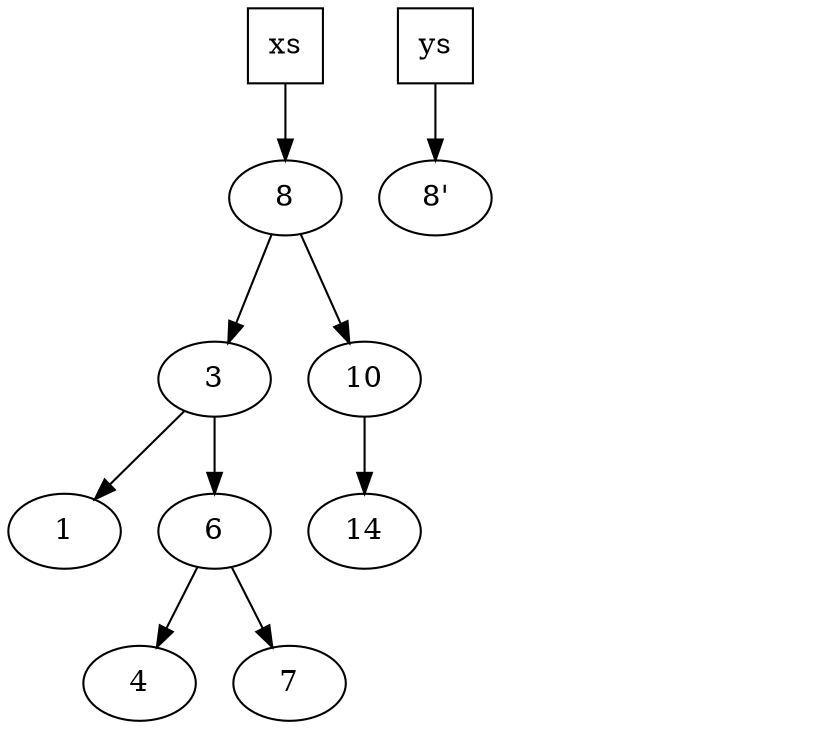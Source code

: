 // with hidden
digraph G {
  xs -> 8
  8 -> 3
  8 -> 10
  3 -> 1
  3 -> 6
  6 -> 4
  6 -> 7
  10 -> 14

  ys -> <8'> 
  <8'> -> 3 [style=invis, constraint=false]
  <10'> [style=invis, constraint=false]
  <8'> -> <10'> [style=invis, constraint=false]
  9 [style=invis, constraint=false] 
  <10'> -> 9 [ label=" l",style=invis, constraint=false ];
  <10'> -> 14 [ label=" r",style=invis, constraint=false ];

  xs [shape=square];
  ys [shape=square];
}



// final
digraph G {
  xs -> 8
  8 -> 3
  8 -> 10
  3 -> 1
  3 -> 6
  6 -> 4
  6 -> 7
  10 -> 14

  ys -> <8'> 
  <8'> -> 3
  <10'>
  <8'> -> <10'> 
  9 
  <10'> -> 9 [ label=" l" ];
  <10'> -> 14 [ label=" r" ];

  xs [shape=square];
  ys [shape=square];
}
